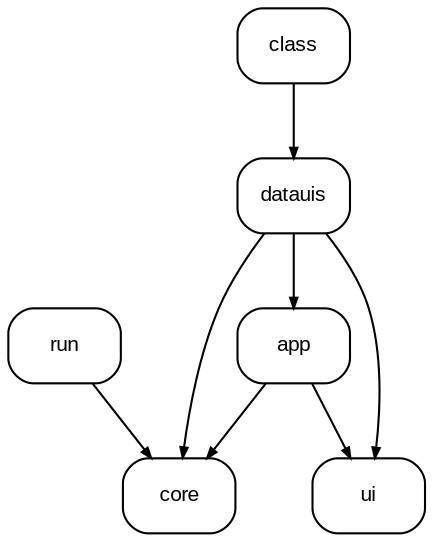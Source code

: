 digraph G {
  node [
    shape=rect;
    style=rounded;
    fontname="Arial"
    fontsize="10"
  ];
  
  edge [
    arrowsize=0.5
  ];
  
  datauis -> ui;
  datauis -> core;
  datauis -> app;
  class -> datauis;
  run -> core;
  app -> core;
  app -> ui;
}